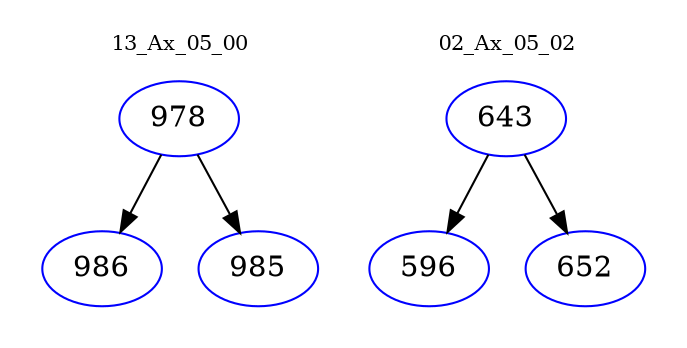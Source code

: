 digraph{
subgraph cluster_0 {
color = white
label = "13_Ax_05_00";
fontsize=10;
T0_978 [label="978", color="blue"]
T0_978 -> T0_986 [color="black"]
T0_986 [label="986", color="blue"]
T0_978 -> T0_985 [color="black"]
T0_985 [label="985", color="blue"]
}
subgraph cluster_1 {
color = white
label = "02_Ax_05_02";
fontsize=10;
T1_643 [label="643", color="blue"]
T1_643 -> T1_596 [color="black"]
T1_596 [label="596", color="blue"]
T1_643 -> T1_652 [color="black"]
T1_652 [label="652", color="blue"]
}
}
